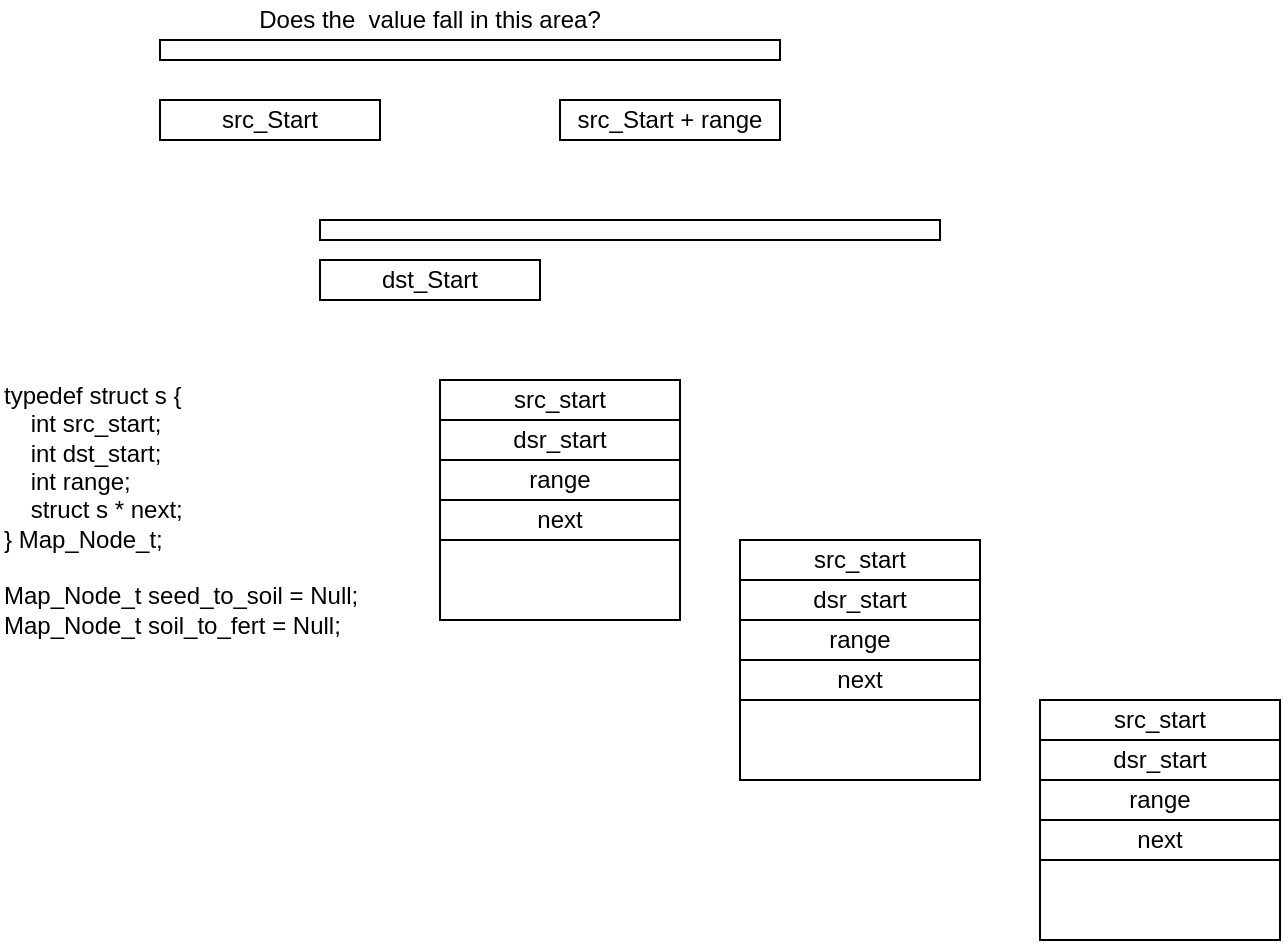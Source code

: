 <mxfile version="26.0.11">
  <diagram name="Page-1" id="mvN3Fo1kbd8ghU0ybUim">
    <mxGraphModel dx="606" dy="349" grid="1" gridSize="10" guides="1" tooltips="1" connect="1" arrows="1" fold="1" page="1" pageScale="1" pageWidth="850" pageHeight="1100" math="0" shadow="0">
      <root>
        <mxCell id="0" />
        <mxCell id="1" parent="0" />
        <mxCell id="xgDFuagY5n8pahaOMB0h-1" value="src_Start" style="rounded=0;whiteSpace=wrap;html=1;" vertex="1" parent="1">
          <mxGeometry x="160" y="100" width="110" height="20" as="geometry" />
        </mxCell>
        <mxCell id="xgDFuagY5n8pahaOMB0h-2" value="dst_Start" style="rounded=0;whiteSpace=wrap;html=1;" vertex="1" parent="1">
          <mxGeometry x="240" y="180" width="110" height="20" as="geometry" />
        </mxCell>
        <mxCell id="xgDFuagY5n8pahaOMB0h-3" value="src_Start + range" style="rounded=0;whiteSpace=wrap;html=1;" vertex="1" parent="1">
          <mxGeometry x="360" y="100" width="110" height="20" as="geometry" />
        </mxCell>
        <mxCell id="xgDFuagY5n8pahaOMB0h-4" value="" style="rounded=0;whiteSpace=wrap;html=1;" vertex="1" parent="1">
          <mxGeometry x="160" y="70" width="310" height="10" as="geometry" />
        </mxCell>
        <mxCell id="xgDFuagY5n8pahaOMB0h-5" value="Does the&amp;nbsp; value fall in this area?" style="text;html=1;align=center;verticalAlign=middle;whiteSpace=wrap;rounded=0;" vertex="1" parent="1">
          <mxGeometry x="180" y="50" width="230" height="20" as="geometry" />
        </mxCell>
        <mxCell id="xgDFuagY5n8pahaOMB0h-6" value="" style="rounded=0;whiteSpace=wrap;html=1;" vertex="1" parent="1">
          <mxGeometry x="240" y="160" width="310" height="10" as="geometry" />
        </mxCell>
        <mxCell id="xgDFuagY5n8pahaOMB0h-7" value="typedef struct s {&lt;div&gt;&amp;nbsp; &amp;nbsp; int src_start;&lt;/div&gt;&lt;div&gt;&amp;nbsp; &amp;nbsp; int dst_start;&lt;/div&gt;&lt;div&gt;&amp;nbsp; &amp;nbsp; int range;&lt;/div&gt;&lt;div&gt;&amp;nbsp; &amp;nbsp; struct s * next;&lt;br&gt;&lt;div&gt;} Map_Node_t;&lt;/div&gt;&lt;/div&gt;&lt;div&gt;&lt;br&gt;&lt;/div&gt;&lt;div&gt;Map_Node_t seed_to_soil = Null;&lt;/div&gt;&lt;div&gt;Map_Node_t soil_to_fert = Null;&lt;/div&gt;" style="text;html=1;align=left;verticalAlign=middle;whiteSpace=wrap;rounded=0;" vertex="1" parent="1">
          <mxGeometry x="80" y="230" width="230" height="150" as="geometry" />
        </mxCell>
        <mxCell id="xgDFuagY5n8pahaOMB0h-13" value="" style="group" vertex="1" connectable="0" parent="1">
          <mxGeometry x="300" y="240" width="120" height="120" as="geometry" />
        </mxCell>
        <mxCell id="xgDFuagY5n8pahaOMB0h-8" value="" style="rounded=0;whiteSpace=wrap;html=1;" vertex="1" parent="xgDFuagY5n8pahaOMB0h-13">
          <mxGeometry width="120" height="120" as="geometry" />
        </mxCell>
        <mxCell id="xgDFuagY5n8pahaOMB0h-9" value="src_start" style="rounded=0;whiteSpace=wrap;html=1;" vertex="1" parent="xgDFuagY5n8pahaOMB0h-13">
          <mxGeometry width="120" height="20" as="geometry" />
        </mxCell>
        <mxCell id="xgDFuagY5n8pahaOMB0h-10" value="dsr_start" style="rounded=0;whiteSpace=wrap;html=1;" vertex="1" parent="xgDFuagY5n8pahaOMB0h-13">
          <mxGeometry y="20" width="120" height="20" as="geometry" />
        </mxCell>
        <mxCell id="xgDFuagY5n8pahaOMB0h-11" value="range" style="rounded=0;whiteSpace=wrap;html=1;" vertex="1" parent="xgDFuagY5n8pahaOMB0h-13">
          <mxGeometry y="40" width="120" height="20" as="geometry" />
        </mxCell>
        <mxCell id="xgDFuagY5n8pahaOMB0h-12" value="next" style="rounded=0;whiteSpace=wrap;html=1;" vertex="1" parent="xgDFuagY5n8pahaOMB0h-13">
          <mxGeometry y="60" width="120" height="20" as="geometry" />
        </mxCell>
        <mxCell id="xgDFuagY5n8pahaOMB0h-14" value="" style="group" vertex="1" connectable="0" parent="1">
          <mxGeometry x="450" y="320" width="120" height="120" as="geometry" />
        </mxCell>
        <mxCell id="xgDFuagY5n8pahaOMB0h-15" value="" style="rounded=0;whiteSpace=wrap;html=1;" vertex="1" parent="xgDFuagY5n8pahaOMB0h-14">
          <mxGeometry width="120" height="120" as="geometry" />
        </mxCell>
        <mxCell id="xgDFuagY5n8pahaOMB0h-16" value="src_start" style="rounded=0;whiteSpace=wrap;html=1;" vertex="1" parent="xgDFuagY5n8pahaOMB0h-14">
          <mxGeometry width="120" height="20" as="geometry" />
        </mxCell>
        <mxCell id="xgDFuagY5n8pahaOMB0h-17" value="dsr_start" style="rounded=0;whiteSpace=wrap;html=1;" vertex="1" parent="xgDFuagY5n8pahaOMB0h-14">
          <mxGeometry y="20" width="120" height="20" as="geometry" />
        </mxCell>
        <mxCell id="xgDFuagY5n8pahaOMB0h-18" value="range" style="rounded=0;whiteSpace=wrap;html=1;" vertex="1" parent="xgDFuagY5n8pahaOMB0h-14">
          <mxGeometry y="40" width="120" height="20" as="geometry" />
        </mxCell>
        <mxCell id="xgDFuagY5n8pahaOMB0h-19" value="next" style="rounded=0;whiteSpace=wrap;html=1;" vertex="1" parent="xgDFuagY5n8pahaOMB0h-14">
          <mxGeometry y="60" width="120" height="20" as="geometry" />
        </mxCell>
        <mxCell id="xgDFuagY5n8pahaOMB0h-20" value="" style="group" vertex="1" connectable="0" parent="1">
          <mxGeometry x="600" y="400" width="120" height="120" as="geometry" />
        </mxCell>
        <mxCell id="xgDFuagY5n8pahaOMB0h-21" value="" style="rounded=0;whiteSpace=wrap;html=1;" vertex="1" parent="xgDFuagY5n8pahaOMB0h-20">
          <mxGeometry width="120" height="120" as="geometry" />
        </mxCell>
        <mxCell id="xgDFuagY5n8pahaOMB0h-22" value="src_start" style="rounded=0;whiteSpace=wrap;html=1;" vertex="1" parent="xgDFuagY5n8pahaOMB0h-20">
          <mxGeometry width="120" height="20" as="geometry" />
        </mxCell>
        <mxCell id="xgDFuagY5n8pahaOMB0h-23" value="dsr_start" style="rounded=0;whiteSpace=wrap;html=1;" vertex="1" parent="xgDFuagY5n8pahaOMB0h-20">
          <mxGeometry y="20" width="120" height="20" as="geometry" />
        </mxCell>
        <mxCell id="xgDFuagY5n8pahaOMB0h-24" value="range" style="rounded=0;whiteSpace=wrap;html=1;" vertex="1" parent="xgDFuagY5n8pahaOMB0h-20">
          <mxGeometry y="40" width="120" height="20" as="geometry" />
        </mxCell>
        <mxCell id="xgDFuagY5n8pahaOMB0h-25" value="next" style="rounded=0;whiteSpace=wrap;html=1;" vertex="1" parent="xgDFuagY5n8pahaOMB0h-20">
          <mxGeometry y="60" width="120" height="20" as="geometry" />
        </mxCell>
      </root>
    </mxGraphModel>
  </diagram>
</mxfile>
